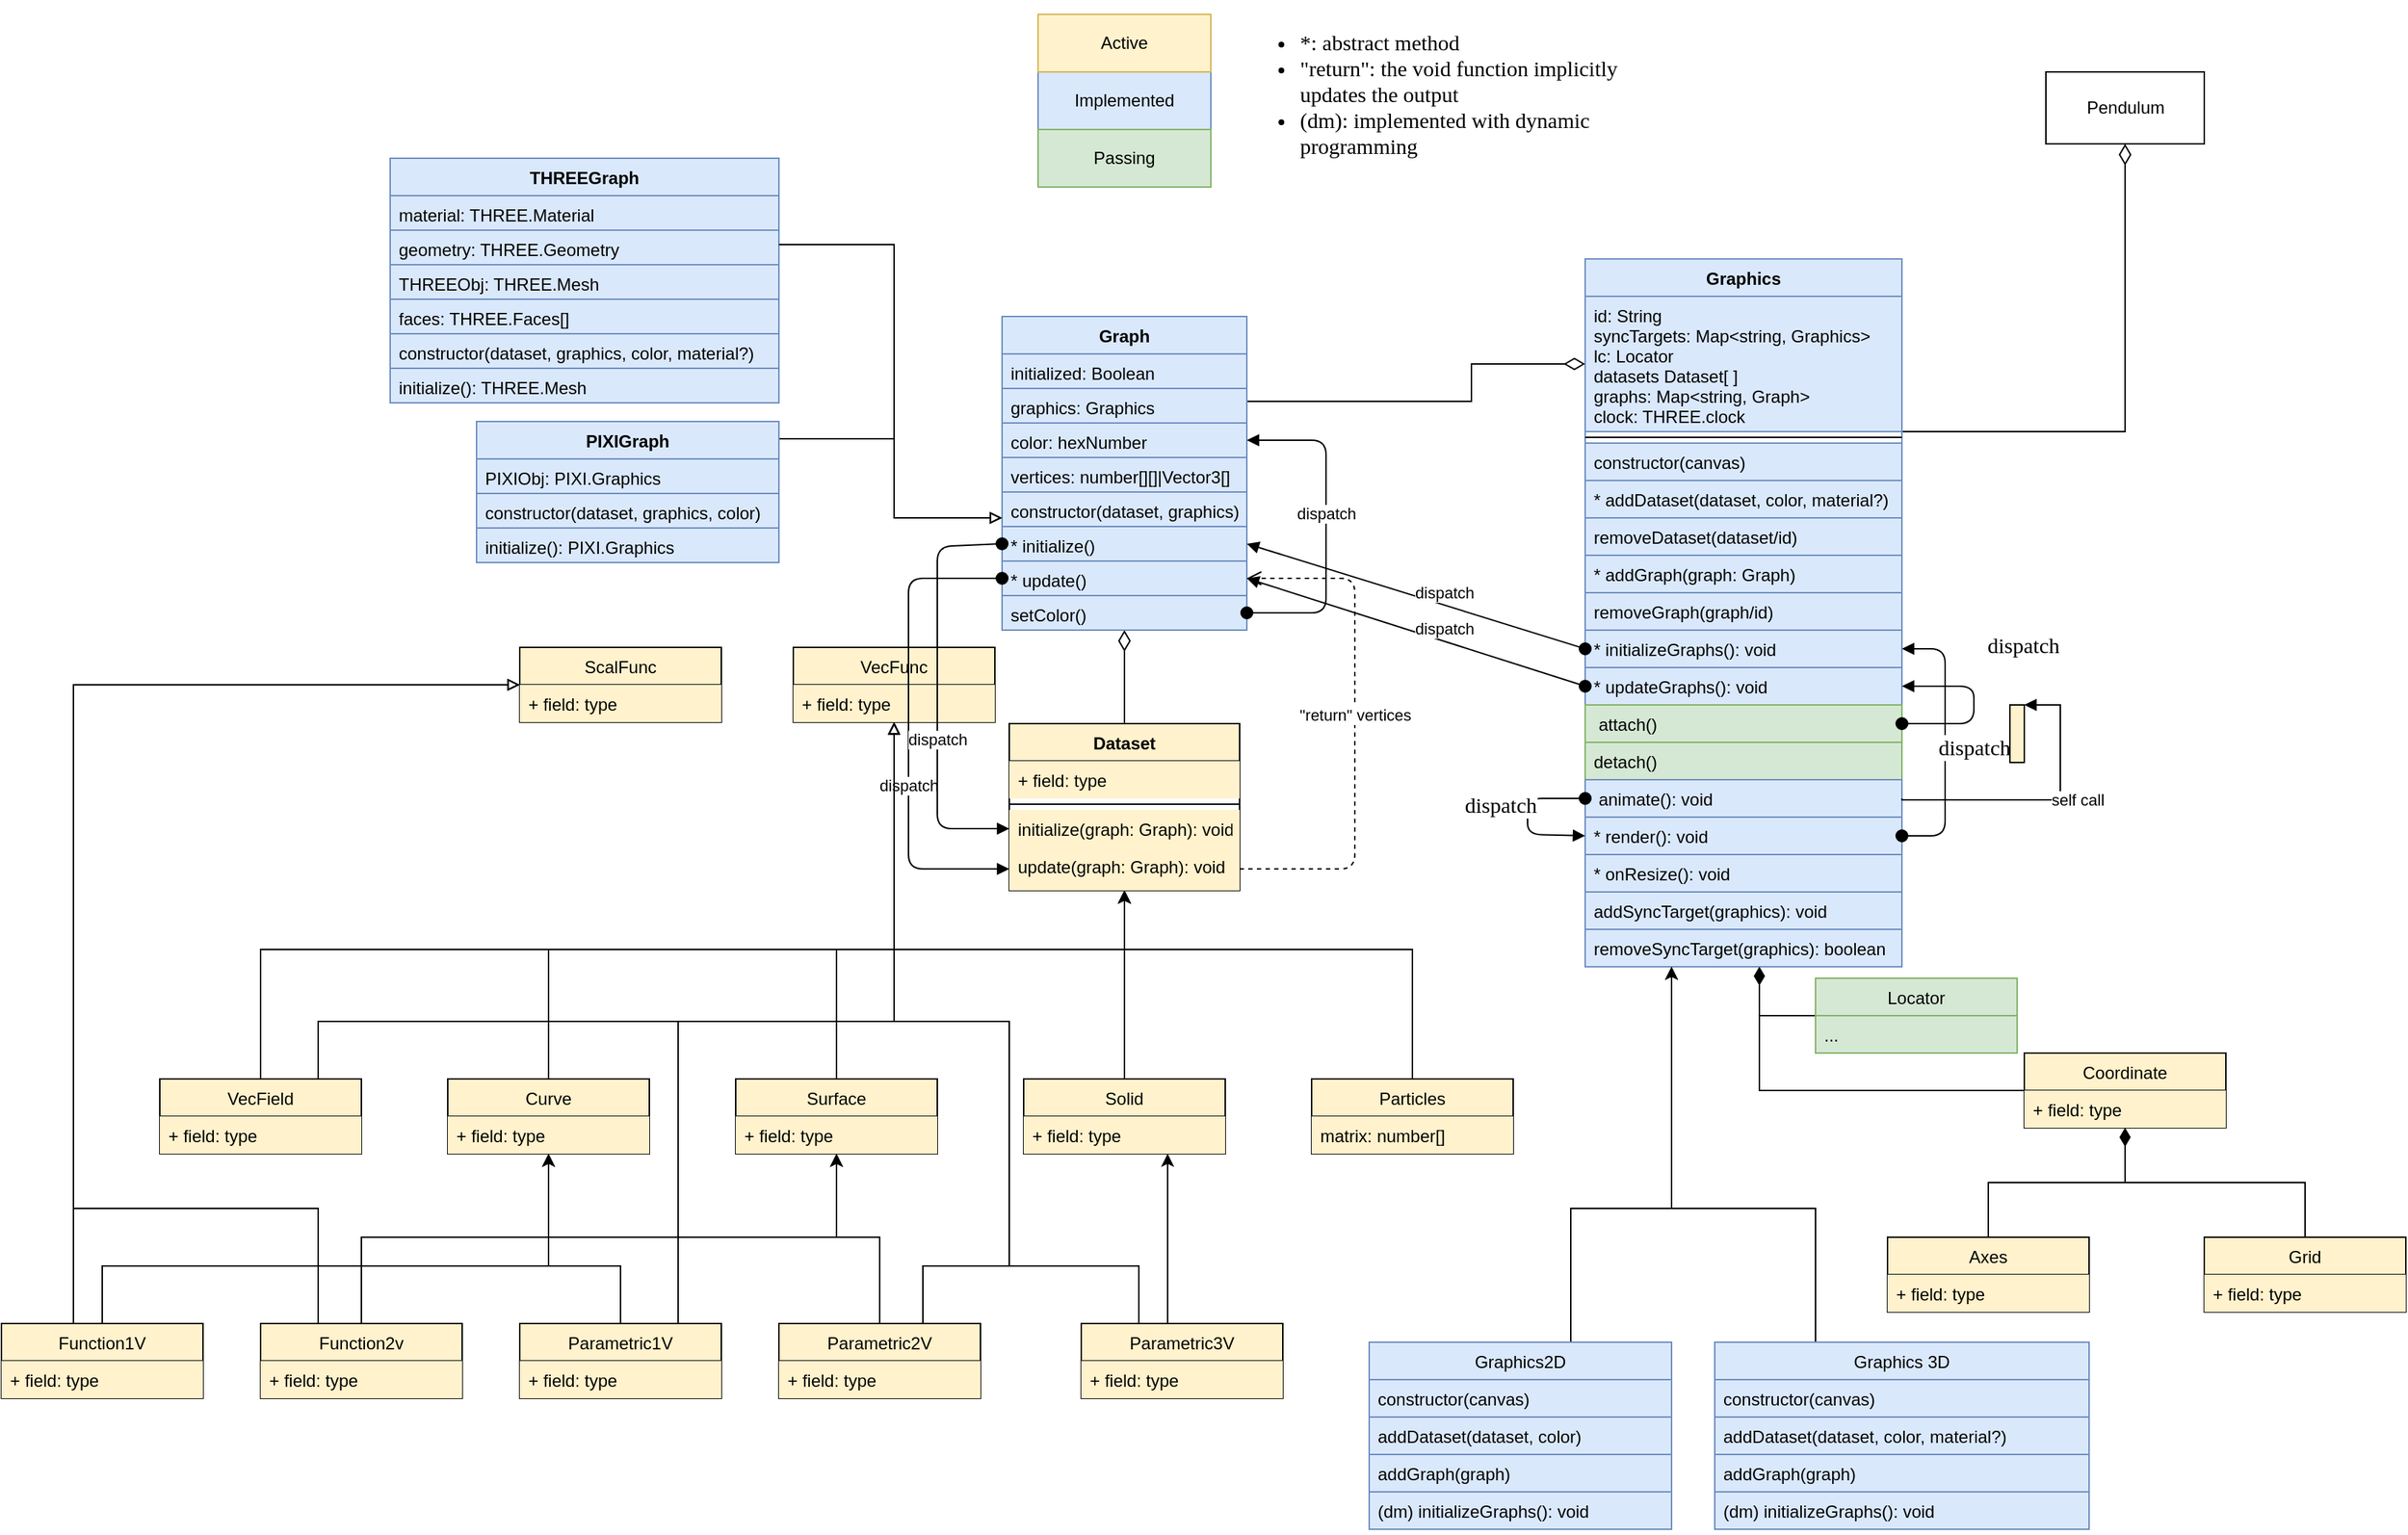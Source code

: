 <mxfile version="12.4.2" type="google" pages="1"><diagram id="RrwzYeMe1COFTJQEjXuE" name="Page-1"><mxGraphModel dx="3624" dy="2248" grid="1" gridSize="10" guides="1" tooltips="1" connect="1" arrows="1" fold="1" page="1" pageScale="1" pageWidth="850" pageHeight="1100" math="0" shadow="0"><root><mxCell id="0"/><mxCell id="1" parent="0"/><mxCell id="zYFf1E5ibosgsjuNsq2V-34" style="edgeStyle=orthogonalEdgeStyle;rounded=0;orthogonalLoop=1;jettySize=auto;html=1;entryX=0.5;entryY=1;entryDx=0;entryDy=0;endArrow=diamondThin;endFill=0;endSize=12;strokeWidth=1;fillColor=#FFF2CC;" parent="1" source="zYFf1E5ibosgsjuNsq2V-29" target="zYFf1E5ibosgsjuNsq2V-33" edge="1"><mxGeometry relative="1" as="geometry"><mxPoint x="-140" y="-270" as="sourcePoint"/><Array as="points"><mxPoint x="85" y="-310"/></Array></mxGeometry></mxCell><mxCell id="Gw4PMmoo5dcSRjO3uhqo-56" style="edgeStyle=orthogonalEdgeStyle;rounded=0;orthogonalLoop=1;jettySize=auto;html=1;startArrow=diamondThin;startFill=1;endArrow=none;endFill=0;startSize=10;entryX=0;entryY=0.5;entryDx=0;entryDy=0;fillColor=#FFF2CC;" parent="1" source="zYFf1E5ibosgsjuNsq2V-29" target="Gw4PMmoo5dcSRjO3uhqo-50" edge="1"><mxGeometry relative="1" as="geometry"><Array as="points"><mxPoint x="-169" y="148"/></Array><mxPoint x="-20" y="140" as="targetPoint"/><mxPoint x="-180" y="20" as="sourcePoint"/></mxGeometry></mxCell><mxCell id="zYFf1E5ibosgsjuNsq2V-29" value="Graphics" style="swimlane;fontStyle=1;align=center;verticalAlign=top;childLayout=stackLayout;horizontal=1;startSize=26;horizontalStack=0;resizeParent=1;resizeParentMax=0;resizeLast=0;collapsible=1;marginBottom=0;strokeColor=#6c8ebf;fillColor=#dae8fc;" parent="1" vertex="1"><mxGeometry x="-290" y="-430" width="220" height="492" as="geometry"><mxRectangle x="-290" y="-430" width="80" height="26" as="alternateBounds"/></mxGeometry></mxCell><mxCell id="zYFf1E5ibosgsjuNsq2V-30" value="id: String&#10;syncTargets: Map&lt;string, Graphics&gt;&#10;lc: Locator&#10;datasets Dataset[ ]&#10;graphs: Map&lt;string, Graph&gt;&#10;clock: THREE.clock" style="text;strokeColor=#6c8ebf;fillColor=#dae8fc;align=left;verticalAlign=top;spacingLeft=4;spacingRight=4;overflow=hidden;rotatable=0;points=[[0,0.5],[1,0.5]];portConstraint=eastwest;" parent="zYFf1E5ibosgsjuNsq2V-29" vertex="1"><mxGeometry y="26" width="220" height="94" as="geometry"/></mxCell><mxCell id="zYFf1E5ibosgsjuNsq2V-31" value="" style="line;strokeWidth=1;fillColor=#FFF2CC;align=left;verticalAlign=middle;spacingTop=-1;spacingLeft=3;spacingRight=3;rotatable=0;labelPosition=right;points=[];portConstraint=eastwest;" parent="zYFf1E5ibosgsjuNsq2V-29" vertex="1"><mxGeometry y="120" width="220" height="8" as="geometry"/></mxCell><mxCell id="0jqGemsOZMXkVPSV9bX9-2" value="constructor(canvas)" style="text;strokeColor=#6c8ebf;fillColor=#dae8fc;align=left;verticalAlign=top;spacingLeft=4;spacingRight=4;overflow=hidden;rotatable=0;points=[[0,0.5],[1,0.5]];portConstraint=eastwest;" parent="zYFf1E5ibosgsjuNsq2V-29" vertex="1"><mxGeometry y="128" width="220" height="26" as="geometry"/></mxCell><mxCell id="wmmX2eVmKYCxSyFcGr4S-5" value="* addDataset(dataset, color, material?)" style="text;strokeColor=#6c8ebf;fillColor=#dae8fc;align=left;verticalAlign=top;spacingLeft=4;spacingRight=4;overflow=hidden;rotatable=0;points=[[0,0.5],[1,0.5]];portConstraint=eastwest;" parent="zYFf1E5ibosgsjuNsq2V-29" vertex="1"><mxGeometry y="154" width="220" height="26" as="geometry"/></mxCell><mxCell id="wmmX2eVmKYCxSyFcGr4S-7" value="removeDataset(dataset/id)" style="text;strokeColor=#6c8ebf;fillColor=#dae8fc;align=left;verticalAlign=top;spacingLeft=4;spacingRight=4;overflow=hidden;rotatable=0;points=[[0,0.5],[1,0.5]];portConstraint=eastwest;" parent="zYFf1E5ibosgsjuNsq2V-29" vertex="1"><mxGeometry y="180" width="220" height="26" as="geometry"/></mxCell><mxCell id="wmmX2eVmKYCxSyFcGr4S-8" value="* addGraph(graph: Graph)" style="text;strokeColor=#6c8ebf;fillColor=#dae8fc;align=left;verticalAlign=top;spacingLeft=4;spacingRight=4;overflow=hidden;rotatable=0;points=[[0,0.5],[1,0.5]];portConstraint=eastwest;" parent="zYFf1E5ibosgsjuNsq2V-29" vertex="1"><mxGeometry y="206" width="220" height="26" as="geometry"/></mxCell><mxCell id="wmmX2eVmKYCxSyFcGr4S-9" value="removeGraph(graph/id)" style="text;strokeColor=#6c8ebf;fillColor=#dae8fc;align=left;verticalAlign=top;spacingLeft=4;spacingRight=4;overflow=hidden;rotatable=0;points=[[0,0.5],[1,0.5]];portConstraint=eastwest;" parent="zYFf1E5ibosgsjuNsq2V-29" vertex="1"><mxGeometry y="232" width="220" height="26" as="geometry"/></mxCell><mxCell id="CUOtdsLqA3BglzOItwTh-1" value="* initializeGraphs(): void" style="text;strokeColor=#6c8ebf;fillColor=#dae8fc;align=left;verticalAlign=top;spacingLeft=4;spacingRight=4;overflow=hidden;rotatable=0;points=[[0,0.5],[1,0.5]];portConstraint=eastwest;" parent="zYFf1E5ibosgsjuNsq2V-29" vertex="1"><mxGeometry y="258" width="220" height="26" as="geometry"/></mxCell><mxCell id="Gw4PMmoo5dcSRjO3uhqo-17" value="* updateGraphs(): void&#10;" style="text;strokeColor=#6c8ebf;fillColor=#dae8fc;align=left;verticalAlign=top;spacingLeft=4;spacingRight=4;overflow=hidden;rotatable=0;points=[[0,0.5],[1,0.5]];portConstraint=eastwest;" parent="zYFf1E5ibosgsjuNsq2V-29" vertex="1"><mxGeometry y="284" width="220" height="26" as="geometry"/></mxCell><mxCell id="Gw4PMmoo5dcSRjO3uhqo-20" value=" attach()" style="text;strokeColor=#82b366;fillColor=#d5e8d4;align=left;verticalAlign=top;spacingLeft=4;spacingRight=4;overflow=hidden;rotatable=0;points=[[0,0.5],[1,0.5]];portConstraint=eastwest;" parent="zYFf1E5ibosgsjuNsq2V-29" vertex="1"><mxGeometry y="310" width="220" height="26" as="geometry"/></mxCell><mxCell id="Gw4PMmoo5dcSRjO3uhqo-21" value="detach()" style="text;strokeColor=#82b366;fillColor=#d5e8d4;align=left;verticalAlign=top;spacingLeft=4;spacingRight=4;overflow=hidden;rotatable=0;points=[[0,0.5],[1,0.5]];portConstraint=eastwest;" parent="zYFf1E5ibosgsjuNsq2V-29" vertex="1"><mxGeometry y="336" width="220" height="26" as="geometry"/></mxCell><mxCell id="Gw4PMmoo5dcSRjO3uhqo-18" value=" animate(): void" style="text;strokeColor=#6c8ebf;fillColor=#dae8fc;align=left;verticalAlign=top;spacingLeft=4;spacingRight=4;overflow=hidden;rotatable=0;points=[[0,0.5],[1,0.5]];portConstraint=eastwest;" parent="zYFf1E5ibosgsjuNsq2V-29" vertex="1"><mxGeometry y="362" width="220" height="26" as="geometry"/></mxCell><mxCell id="zYFf1E5ibosgsjuNsq2V-32" value="* render(): void" style="text;strokeColor=#6c8ebf;fillColor=#dae8fc;align=left;verticalAlign=top;spacingLeft=4;spacingRight=4;overflow=hidden;rotatable=0;points=[[0,0.5],[1,0.5]];portConstraint=eastwest;" parent="zYFf1E5ibosgsjuNsq2V-29" vertex="1"><mxGeometry y="388" width="220" height="26" as="geometry"/></mxCell><mxCell id="IXPrRJ87qQVHheyUt4Jg-58" value="dispatch" style="html=1;verticalAlign=bottom;startArrow=oval;startFill=1;endArrow=block;startSize=8;fontFamily=Verdana;fontSize=15;exitX=1;exitY=0.5;exitDx=0;exitDy=0;entryX=1;entryY=0.5;entryDx=0;entryDy=0;fillColor=#FFF2CC;" parent="zYFf1E5ibosgsjuNsq2V-29" source="Gw4PMmoo5dcSRjO3uhqo-20" target="Gw4PMmoo5dcSRjO3uhqo-17" edge="1"><mxGeometry x="0.302" y="-43" width="60" relative="1" as="geometry"><mxPoint x="200" y="186" as="sourcePoint"/><mxPoint x="220" y="166" as="targetPoint"/><Array as="points"><mxPoint x="270" y="323"/><mxPoint x="270" y="297"/></Array><mxPoint x="40" y="26" as="offset"/></mxGeometry></mxCell><mxCell id="IXPrRJ87qQVHheyUt4Jg-67" value="dispatch" style="html=1;verticalAlign=bottom;startArrow=oval;startFill=1;endArrow=block;startSize=8;fontFamily=Verdana;fontSize=15;entryX=0;entryY=0.5;entryDx=0;entryDy=0;exitX=0;exitY=0.5;exitDx=0;exitDy=0;fillColor=#FFF2CC;" parent="zYFf1E5ibosgsjuNsq2V-29" source="Gw4PMmoo5dcSRjO3uhqo-18" target="zYFf1E5ibosgsjuNsq2V-32" edge="1"><mxGeometry x="0.245" y="22" width="60" relative="1" as="geometry"><mxPoint x="160" y="111" as="sourcePoint"/><mxPoint x="290" y="136" as="targetPoint"/><Array as="points"><mxPoint x="-40" y="375"/><mxPoint x="-40" y="400"/></Array><mxPoint x="-20" y="13" as="offset"/></mxGeometry></mxCell><mxCell id="IXPrRJ87qQVHheyUt4Jg-68" value="dispatch" style="html=1;verticalAlign=bottom;startArrow=oval;startFill=1;endArrow=block;startSize=8;fontFamily=Verdana;fontSize=15;exitX=1;exitY=0.5;exitDx=0;exitDy=0;fillColor=#FFF2CC;entryX=1;entryY=0.5;entryDx=0;entryDy=0;" parent="zYFf1E5ibosgsjuNsq2V-29" source="zYFf1E5ibosgsjuNsq2V-32" target="CUOtdsLqA3BglzOItwTh-1" edge="1"><mxGeometry x="-0.153" y="-20" width="60" relative="1" as="geometry"><mxPoint x="170" y="225" as="sourcePoint"/><mxPoint x="220" y="280" as="targetPoint"/><Array as="points"><mxPoint x="250" y="401"/><mxPoint x="250" y="271"/></Array><mxPoint as="offset"/></mxGeometry></mxCell><mxCell id="BqWrgK3YLwnzr6ogxld1-20" value="* onResize(): void" style="text;strokeColor=#6c8ebf;fillColor=#dae8fc;align=left;verticalAlign=top;spacingLeft=4;spacingRight=4;overflow=hidden;rotatable=0;points=[[0,0.5],[1,0.5]];portConstraint=eastwest;" parent="zYFf1E5ibosgsjuNsq2V-29" vertex="1"><mxGeometry y="414" width="220" height="26" as="geometry"/></mxCell><mxCell id="BqWrgK3YLwnzr6ogxld1-17" value="addSyncTarget(graphics): void" style="text;strokeColor=#6c8ebf;fillColor=#dae8fc;align=left;verticalAlign=top;spacingLeft=4;spacingRight=4;overflow=hidden;rotatable=0;points=[[0,0.5],[1,0.5]];portConstraint=eastwest;" parent="zYFf1E5ibosgsjuNsq2V-29" vertex="1"><mxGeometry y="440" width="220" height="26" as="geometry"/></mxCell><mxCell id="BqWrgK3YLwnzr6ogxld1-18" value="removeSyncTarget(graphics): boolean" style="text;strokeColor=#6c8ebf;fillColor=#dae8fc;align=left;verticalAlign=top;spacingLeft=4;spacingRight=4;overflow=hidden;rotatable=0;points=[[0,0.5],[1,0.5]];portConstraint=eastwest;" parent="zYFf1E5ibosgsjuNsq2V-29" vertex="1"><mxGeometry y="466" width="220" height="26" as="geometry"/></mxCell><mxCell id="zYFf1E5ibosgsjuNsq2V-33" value="Pendulum" style="html=1;strokeColor=#000000;" parent="1" vertex="1"><mxGeometry x="30" y="-560" width="110" height="50" as="geometry"/></mxCell><mxCell id="zYFf1E5ibosgsjuNsq2V-70" value="" style="edgeStyle=orthogonalEdgeStyle;rounded=0;orthogonalLoop=1;jettySize=auto;html=1;endArrow=diamondThin;endFill=0;endSize=12;strokeWidth=1;fillColor=#FFF2CC;" parent="1" source="zYFf1E5ibosgsjuNsq2V-60" target="zYFf1E5ibosgsjuNsq2V-66" edge="1"><mxGeometry relative="1" as="geometry"/></mxCell><mxCell id="zYFf1E5ibosgsjuNsq2V-60" value="Dataset" style="swimlane;fontStyle=1;align=center;verticalAlign=top;childLayout=stackLayout;horizontal=1;startSize=26;horizontalStack=0;resizeParent=1;resizeParentMax=0;resizeLast=0;collapsible=1;marginBottom=0;strokeColor=#000000;fillColor=#FFF2CC;" parent="1" vertex="1"><mxGeometry x="-690" y="-107" width="160" height="116" as="geometry"/></mxCell><mxCell id="zYFf1E5ibosgsjuNsq2V-61" value="+ field: type" style="text;strokeColor=none;fillColor=#FFF2CC;align=left;verticalAlign=top;spacingLeft=4;spacingRight=4;overflow=hidden;rotatable=0;points=[[0,0.5],[1,0.5]];portConstraint=eastwest;" parent="zYFf1E5ibosgsjuNsq2V-60" vertex="1"><mxGeometry y="26" width="160" height="26" as="geometry"/></mxCell><mxCell id="zYFf1E5ibosgsjuNsq2V-62" value="" style="line;strokeWidth=1;fillColor=#FFF2CC;align=left;verticalAlign=middle;spacingTop=-1;spacingLeft=3;spacingRight=3;rotatable=0;labelPosition=right;points=[];portConstraint=eastwest;" parent="zYFf1E5ibosgsjuNsq2V-60" vertex="1"><mxGeometry y="52" width="160" height="8" as="geometry"/></mxCell><mxCell id="CUOtdsLqA3BglzOItwTh-4" value="initialize(graph: Graph): void" style="text;strokeColor=none;fillColor=#FFF2CC;align=left;verticalAlign=top;spacingLeft=4;spacingRight=4;overflow=hidden;rotatable=0;points=[[0,0.5],[1,0.5]];portConstraint=eastwest;" parent="zYFf1E5ibosgsjuNsq2V-60" vertex="1"><mxGeometry y="60" width="160" height="26" as="geometry"/></mxCell><mxCell id="Gw4PMmoo5dcSRjO3uhqo-34" value="update(graph: Graph): void" style="text;strokeColor=none;fillColor=#FFF2CC;align=left;verticalAlign=top;spacingLeft=4;spacingRight=4;overflow=hidden;rotatable=0;points=[[0,0.5],[1,0.5]];portConstraint=eastwest;" parent="zYFf1E5ibosgsjuNsq2V-60" vertex="1"><mxGeometry y="86" width="160" height="30" as="geometry"/></mxCell><mxCell id="Teqol_UdbmfTemHbZVsW-6" style="edgeStyle=orthogonalEdgeStyle;rounded=0;orthogonalLoop=1;jettySize=auto;html=1;exitX=0.5;exitY=0;exitDx=0;exitDy=0;fillColor=#FFF2CC;" parent="1" source="Teqol_UdbmfTemHbZVsW-8" target="zYFf1E5ibosgsjuNsq2V-60" edge="1"><mxGeometry relative="1" as="geometry"><mxPoint x="-755" y="50" as="sourcePoint"/><Array as="points"><mxPoint x="-1010" y="50"/><mxPoint x="-610" y="50"/></Array></mxGeometry></mxCell><mxCell id="zYFf1E5ibosgsjuNsq2V-71" style="edgeStyle=orthogonalEdgeStyle;rounded=0;orthogonalLoop=1;jettySize=auto;html=1;entryX=0;entryY=0.5;entryDx=0;entryDy=0;endArrow=diamondThin;endFill=0;endSize=12;strokeWidth=1;fillColor=#FFF2CC;" parent="1" source="zYFf1E5ibosgsjuNsq2V-66" target="zYFf1E5ibosgsjuNsq2V-30" edge="1"><mxGeometry relative="1" as="geometry"><Array as="points"><mxPoint x="-369" y="-331"/><mxPoint x="-369" y="-357"/></Array></mxGeometry></mxCell><mxCell id="zYFf1E5ibosgsjuNsq2V-66" value="Graph" style="swimlane;fontStyle=1;align=center;verticalAlign=top;childLayout=stackLayout;horizontal=1;startSize=26;horizontalStack=0;resizeParent=1;resizeParentMax=0;resizeLast=0;collapsible=1;marginBottom=0;strokeColor=#6c8ebf;fillColor=#dae8fc;" parent="1" vertex="1"><mxGeometry x="-695" y="-390" width="170" height="218" as="geometry"/></mxCell><mxCell id="IXPrRJ87qQVHheyUt4Jg-69" value="initialized: Boolean" style="text;strokeColor=#6c8ebf;fillColor=#dae8fc;align=left;verticalAlign=top;spacingLeft=4;spacingRight=4;overflow=hidden;rotatable=0;points=[[0,0.5],[1,0.5]];portConstraint=eastwest;" parent="zYFf1E5ibosgsjuNsq2V-66" vertex="1"><mxGeometry y="26" width="170" height="24" as="geometry"/></mxCell><mxCell id="IXPrRJ87qQVHheyUt4Jg-10" value="graphics: Graphics" style="text;strokeColor=#6c8ebf;fillColor=#dae8fc;align=left;verticalAlign=top;spacingLeft=4;spacingRight=4;overflow=hidden;rotatable=0;points=[[0,0.5],[1,0.5]];portConstraint=eastwest;" parent="zYFf1E5ibosgsjuNsq2V-66" vertex="1"><mxGeometry y="50" width="170" height="24" as="geometry"/></mxCell><mxCell id="IXPrRJ87qQVHheyUt4Jg-47" value="color: hexNumber" style="text;strokeColor=#6c8ebf;fillColor=#dae8fc;align=left;verticalAlign=top;spacingLeft=4;spacingRight=4;overflow=hidden;rotatable=0;points=[[0,0.5],[1,0.5]];portConstraint=eastwest;" parent="zYFf1E5ibosgsjuNsq2V-66" vertex="1"><mxGeometry y="74" width="170" height="24" as="geometry"/></mxCell><mxCell id="IXPrRJ87qQVHheyUt4Jg-17" value="vertices: number[][]|Vector3[]" style="text;strokeColor=#6c8ebf;fillColor=#dae8fc;align=left;verticalAlign=top;spacingLeft=4;spacingRight=4;overflow=hidden;rotatable=0;points=[[0,0.5],[1,0.5]];portConstraint=eastwest;" parent="zYFf1E5ibosgsjuNsq2V-66" vertex="1"><mxGeometry y="98" width="170" height="24" as="geometry"/></mxCell><mxCell id="IXPrRJ87qQVHheyUt4Jg-9" value="constructor(dataset, graphics)" style="text;strokeColor=#6c8ebf;fillColor=#dae8fc;align=left;verticalAlign=top;spacingLeft=4;spacingRight=4;overflow=hidden;rotatable=0;points=[[0,0.5],[1,0.5]];portConstraint=eastwest;" parent="zYFf1E5ibosgsjuNsq2V-66" vertex="1"><mxGeometry y="122" width="170" height="24" as="geometry"/></mxCell><mxCell id="CUOtdsLqA3BglzOItwTh-3" value="* initialize()" style="text;strokeColor=#6c8ebf;fillColor=#dae8fc;align=left;verticalAlign=top;spacingLeft=4;spacingRight=4;overflow=hidden;rotatable=0;points=[[0,0.5],[1,0.5]];portConstraint=eastwest;" parent="zYFf1E5ibosgsjuNsq2V-66" vertex="1"><mxGeometry y="146" width="170" height="24" as="geometry"/></mxCell><mxCell id="IXPrRJ87qQVHheyUt4Jg-5" value="* update()" style="text;strokeColor=#6c8ebf;fillColor=#dae8fc;align=left;verticalAlign=top;spacingLeft=4;spacingRight=4;overflow=hidden;rotatable=0;points=[[0,0.5],[1,0.5]];portConstraint=eastwest;" parent="zYFf1E5ibosgsjuNsq2V-66" vertex="1"><mxGeometry y="170" width="170" height="24" as="geometry"/></mxCell><mxCell id="IXPrRJ87qQVHheyUt4Jg-46" value="setColor()" style="text;strokeColor=#6c8ebf;fillColor=#dae8fc;align=left;verticalAlign=top;spacingLeft=4;spacingRight=4;overflow=hidden;rotatable=0;points=[[0,0.5],[1,0.5]];portConstraint=eastwest;" parent="zYFf1E5ibosgsjuNsq2V-66" vertex="1"><mxGeometry y="194" width="170" height="24" as="geometry"/></mxCell><mxCell id="IXPrRJ87qQVHheyUt4Jg-49" value="dispatch" style="html=1;verticalAlign=bottom;startArrow=oval;startFill=1;endArrow=block;startSize=8;exitX=1;exitY=0.5;exitDx=0;exitDy=0;entryX=1;entryY=0.5;entryDx=0;entryDy=0;fillColor=#FFF2CC;" parent="zYFf1E5ibosgsjuNsq2V-66" source="IXPrRJ87qQVHheyUt4Jg-46" target="IXPrRJ87qQVHheyUt4Jg-47" edge="1"><mxGeometry width="60" relative="1" as="geometry"><mxPoint x="155" y="210" as="sourcePoint"/><mxPoint x="195" y="62" as="targetPoint"/><Array as="points"><mxPoint x="225" y="206"/><mxPoint x="225" y="86"/></Array></mxGeometry></mxCell><mxCell id="Teqol_UdbmfTemHbZVsW-8" value="Curve" style="swimlane;fontStyle=0;childLayout=stackLayout;horizontal=1;startSize=26;fillColor=#FFF2CC;horizontalStack=0;resizeParent=1;resizeParentMax=0;resizeLast=0;collapsible=1;marginBottom=0;" parent="1" vertex="1"><mxGeometry x="-1080" y="140" width="140" height="52" as="geometry"/></mxCell><mxCell id="Teqol_UdbmfTemHbZVsW-9" value="+ field: type" style="text;strokeColor=none;fillColor=#FFF2CC;align=left;verticalAlign=top;spacingLeft=4;spacingRight=4;overflow=hidden;rotatable=0;points=[[0,0.5],[1,0.5]];portConstraint=eastwest;rounded=0;shadow=0;glass=0;" parent="Teqol_UdbmfTemHbZVsW-8" vertex="1"><mxGeometry y="26" width="140" height="26" as="geometry"/></mxCell><mxCell id="Teqol_UdbmfTemHbZVsW-29" style="edgeStyle=orthogonalEdgeStyle;rounded=0;orthogonalLoop=1;jettySize=auto;html=1;fillColor=#FFF2CC;" parent="1" source="Teqol_UdbmfTemHbZVsW-19" target="zYFf1E5ibosgsjuNsq2V-60" edge="1"><mxGeometry relative="1" as="geometry"/></mxCell><mxCell id="Teqol_UdbmfTemHbZVsW-19" value="Solid" style="swimlane;fontStyle=0;childLayout=stackLayout;horizontal=1;startSize=26;fillColor=#FFF2CC;horizontalStack=0;resizeParent=1;resizeParentMax=0;resizeLast=0;collapsible=1;marginBottom=0;" parent="1" vertex="1"><mxGeometry x="-680" y="140" width="140" height="52" as="geometry"/></mxCell><mxCell id="Teqol_UdbmfTemHbZVsW-20" value="+ field: type" style="text;strokeColor=none;fillColor=#FFF2CC;align=left;verticalAlign=top;spacingLeft=4;spacingRight=4;overflow=hidden;rotatable=0;points=[[0,0.5],[1,0.5]];portConstraint=eastwest;rounded=0;shadow=0;glass=0;" parent="Teqol_UdbmfTemHbZVsW-19" vertex="1"><mxGeometry y="26" width="140" height="26" as="geometry"/></mxCell><mxCell id="Teqol_UdbmfTemHbZVsW-28" style="edgeStyle=orthogonalEdgeStyle;rounded=0;orthogonalLoop=1;jettySize=auto;html=1;fillColor=#FFF2CC;" parent="1" source="Teqol_UdbmfTemHbZVsW-22" target="zYFf1E5ibosgsjuNsq2V-60" edge="1"><mxGeometry relative="1" as="geometry"><mxPoint x="-580" y="60" as="targetPoint"/><Array as="points"><mxPoint x="-810" y="50"/><mxPoint x="-610" y="50"/></Array></mxGeometry></mxCell><mxCell id="Teqol_UdbmfTemHbZVsW-22" value="Surface" style="swimlane;fontStyle=0;childLayout=stackLayout;horizontal=1;startSize=26;fillColor=#FFF2CC;horizontalStack=0;resizeParent=1;resizeParentMax=0;resizeLast=0;collapsible=1;marginBottom=0;" parent="1" vertex="1"><mxGeometry x="-880" y="140" width="140" height="52" as="geometry"/></mxCell><mxCell id="Teqol_UdbmfTemHbZVsW-23" value="+ field: type" style="text;strokeColor=none;fillColor=#FFF2CC;align=left;verticalAlign=top;spacingLeft=4;spacingRight=4;overflow=hidden;rotatable=0;points=[[0,0.5],[1,0.5]];portConstraint=eastwest;rounded=0;shadow=0;glass=0;" parent="Teqol_UdbmfTemHbZVsW-22" vertex="1"><mxGeometry y="26" width="140" height="26" as="geometry"/></mxCell><mxCell id="Teqol_UdbmfTemHbZVsW-30" style="edgeStyle=orthogonalEdgeStyle;rounded=0;orthogonalLoop=1;jettySize=auto;html=1;fillColor=#FFF2CC;" parent="1" source="Teqol_UdbmfTemHbZVsW-26" target="zYFf1E5ibosgsjuNsq2V-60" edge="1"><mxGeometry relative="1" as="geometry"><Array as="points"><mxPoint x="-410" y="50"/><mxPoint x="-610" y="50"/></Array></mxGeometry></mxCell><mxCell id="Teqol_UdbmfTemHbZVsW-26" value="Particles" style="swimlane;fontStyle=0;childLayout=stackLayout;horizontal=1;startSize=26;fillColor=#FFF2CC;horizontalStack=0;resizeParent=1;resizeParentMax=0;resizeLast=0;collapsible=1;marginBottom=0;" parent="1" vertex="1"><mxGeometry x="-480" y="140" width="140" height="52" as="geometry"/></mxCell><mxCell id="Teqol_UdbmfTemHbZVsW-27" value="matrix: number[]" style="text;strokeColor=none;fillColor=#FFF2CC;align=left;verticalAlign=top;spacingLeft=4;spacingRight=4;overflow=hidden;rotatable=0;points=[[0,0.5],[1,0.5]];portConstraint=eastwest;rounded=0;shadow=0;glass=0;" parent="Teqol_UdbmfTemHbZVsW-26" vertex="1"><mxGeometry y="26" width="140" height="26" as="geometry"/></mxCell><mxCell id="Teqol_UdbmfTemHbZVsW-41" value="VecFunc" style="swimlane;fontStyle=0;childLayout=stackLayout;horizontal=1;startSize=26;fillColor=#FFF2CC;horizontalStack=0;resizeParent=1;resizeParentMax=0;resizeLast=0;collapsible=1;marginBottom=0;rounded=0;shadow=0;glass=0;" parent="1" vertex="1"><mxGeometry x="-840" y="-160" width="140" height="52" as="geometry"/></mxCell><mxCell id="Teqol_UdbmfTemHbZVsW-42" value="+ field: type" style="text;strokeColor=none;fillColor=#FFF2CC;align=left;verticalAlign=top;spacingLeft=4;spacingRight=4;overflow=hidden;rotatable=0;points=[[0,0.5],[1,0.5]];portConstraint=eastwest;" parent="Teqol_UdbmfTemHbZVsW-41" vertex="1"><mxGeometry y="26" width="140" height="26" as="geometry"/></mxCell><mxCell id="Teqol_UdbmfTemHbZVsW-45" value="ScalFunc" style="swimlane;fontStyle=0;childLayout=stackLayout;horizontal=1;startSize=26;fillColor=#FFF2CC;horizontalStack=0;resizeParent=1;resizeParentMax=0;resizeLast=0;collapsible=1;marginBottom=0;rounded=0;shadow=0;glass=0;" parent="1" vertex="1"><mxGeometry x="-1030" y="-160" width="140" height="52" as="geometry"/></mxCell><mxCell id="Teqol_UdbmfTemHbZVsW-46" value="+ field: type" style="text;strokeColor=none;fillColor=#FFF2CC;align=left;verticalAlign=top;spacingLeft=4;spacingRight=4;overflow=hidden;rotatable=0;points=[[0,0.5],[1,0.5]];portConstraint=eastwest;" parent="Teqol_UdbmfTemHbZVsW-45" vertex="1"><mxGeometry y="26" width="140" height="26" as="geometry"/></mxCell><mxCell id="Teqol_UdbmfTemHbZVsW-75" style="edgeStyle=orthogonalEdgeStyle;rounded=0;orthogonalLoop=1;jettySize=auto;html=1;fillColor=#FFF2CC;" parent="1" source="Teqol_UdbmfTemHbZVsW-47" target="Teqol_UdbmfTemHbZVsW-8" edge="1"><mxGeometry relative="1" as="geometry"><Array as="points"><mxPoint x="-1320" y="270"/><mxPoint x="-1010" y="270"/></Array></mxGeometry></mxCell><mxCell id="Gw4PMmoo5dcSRjO3uhqo-3" style="edgeStyle=orthogonalEdgeStyle;rounded=0;orthogonalLoop=1;jettySize=auto;html=1;endArrow=block;endFill=0;fillColor=#FFF2CC;" parent="1" source="Teqol_UdbmfTemHbZVsW-47" target="Teqol_UdbmfTemHbZVsW-45" edge="1"><mxGeometry relative="1" as="geometry"><Array as="points"><mxPoint x="-1340" y="-134"/></Array></mxGeometry></mxCell><mxCell id="Teqol_UdbmfTemHbZVsW-47" value="Function1V" style="swimlane;fontStyle=0;childLayout=stackLayout;horizontal=1;startSize=26;fillColor=#FFF2CC;horizontalStack=0;resizeParent=1;resizeParentMax=0;resizeLast=0;collapsible=1;marginBottom=0;rounded=0;shadow=0;glass=0;" parent="1" vertex="1"><mxGeometry x="-1390" y="310" width="140" height="52" as="geometry"/></mxCell><mxCell id="Teqol_UdbmfTemHbZVsW-48" value="+ field: type" style="text;strokeColor=none;fillColor=#FFF2CC;align=left;verticalAlign=top;spacingLeft=4;spacingRight=4;overflow=hidden;rotatable=0;points=[[0,0.5],[1,0.5]];portConstraint=eastwest;" parent="Teqol_UdbmfTemHbZVsW-47" vertex="1"><mxGeometry y="26" width="140" height="26" as="geometry"/></mxCell><mxCell id="Teqol_UdbmfTemHbZVsW-73" style="edgeStyle=orthogonalEdgeStyle;rounded=0;orthogonalLoop=1;jettySize=auto;html=1;fillColor=#FFF2CC;" parent="1" source="Teqol_UdbmfTemHbZVsW-52" target="Teqol_UdbmfTemHbZVsW-22" edge="1"><mxGeometry relative="1" as="geometry"><Array as="points"><mxPoint x="-1140" y="250"/><mxPoint x="-810" y="250"/></Array></mxGeometry></mxCell><mxCell id="Gw4PMmoo5dcSRjO3uhqo-2" style="edgeStyle=orthogonalEdgeStyle;rounded=0;orthogonalLoop=1;jettySize=auto;html=1;endArrow=block;endFill=0;fillColor=#FFF2CC;" parent="1" source="Teqol_UdbmfTemHbZVsW-52" target="Teqol_UdbmfTemHbZVsW-45" edge="1"><mxGeometry relative="1" as="geometry"><Array as="points"><mxPoint x="-1170" y="230"/><mxPoint x="-1340" y="230"/><mxPoint x="-1340" y="-134"/></Array></mxGeometry></mxCell><mxCell id="Teqol_UdbmfTemHbZVsW-52" value="Function2v" style="swimlane;fontStyle=0;childLayout=stackLayout;horizontal=1;startSize=26;fillColor=#FFF2CC;horizontalStack=0;resizeParent=1;resizeParentMax=0;resizeLast=0;collapsible=1;marginBottom=0;rounded=0;shadow=0;glass=0;" parent="1" vertex="1"><mxGeometry x="-1210" y="310" width="140" height="52" as="geometry"/></mxCell><mxCell id="Teqol_UdbmfTemHbZVsW-53" value="+ field: type" style="text;strokeColor=none;fillColor=#FFF2CC;align=left;verticalAlign=top;spacingLeft=4;spacingRight=4;overflow=hidden;rotatable=0;points=[[0,0.5],[1,0.5]];portConstraint=eastwest;" parent="Teqol_UdbmfTemHbZVsW-52" vertex="1"><mxGeometry y="26" width="140" height="26" as="geometry"/></mxCell><mxCell id="Teqol_UdbmfTemHbZVsW-74" style="edgeStyle=orthogonalEdgeStyle;rounded=0;orthogonalLoop=1;jettySize=auto;html=1;fillColor=#FFF2CC;" parent="1" source="Teqol_UdbmfTemHbZVsW-57" target="Teqol_UdbmfTemHbZVsW-8" edge="1"><mxGeometry relative="1" as="geometry"><Array as="points"><mxPoint x="-960" y="270"/><mxPoint x="-1010" y="270"/></Array></mxGeometry></mxCell><mxCell id="Gw4PMmoo5dcSRjO3uhqo-1" style="edgeStyle=orthogonalEdgeStyle;rounded=0;orthogonalLoop=1;jettySize=auto;html=1;endArrow=block;endFill=0;fillColor=#FFF2CC;" parent="1" source="Teqol_UdbmfTemHbZVsW-57" target="Teqol_UdbmfTemHbZVsW-41" edge="1"><mxGeometry relative="1" as="geometry"><Array as="points"><mxPoint x="-920" y="100"/><mxPoint x="-770" y="100"/></Array></mxGeometry></mxCell><mxCell id="Teqol_UdbmfTemHbZVsW-57" value="Parametric1V" style="swimlane;fontStyle=0;childLayout=stackLayout;horizontal=1;startSize=26;fillColor=#FFF2CC;horizontalStack=0;resizeParent=1;resizeParentMax=0;resizeLast=0;collapsible=1;marginBottom=0;rounded=0;shadow=0;glass=0;" parent="1" vertex="1"><mxGeometry x="-1030" y="310" width="140" height="52" as="geometry"/></mxCell><mxCell id="Teqol_UdbmfTemHbZVsW-58" value="+ field: type" style="text;strokeColor=none;fillColor=#FFF2CC;align=left;verticalAlign=top;spacingLeft=4;spacingRight=4;overflow=hidden;rotatable=0;points=[[0,0.5],[1,0.5]];portConstraint=eastwest;" parent="Teqol_UdbmfTemHbZVsW-57" vertex="1"><mxGeometry y="26" width="140" height="26" as="geometry"/></mxCell><mxCell id="Teqol_UdbmfTemHbZVsW-70" style="edgeStyle=orthogonalEdgeStyle;rounded=0;orthogonalLoop=1;jettySize=auto;html=1;fillColor=#FFF2CC;" parent="1" source="Teqol_UdbmfTemHbZVsW-59" target="Teqol_UdbmfTemHbZVsW-22" edge="1"><mxGeometry relative="1" as="geometry"><Array as="points"><mxPoint x="-780" y="250"/><mxPoint x="-810" y="250"/></Array></mxGeometry></mxCell><mxCell id="Teqol_UdbmfTemHbZVsW-76" style="edgeStyle=orthogonalEdgeStyle;rounded=0;orthogonalLoop=1;jettySize=auto;html=1;endArrow=block;endFill=0;fillColor=#FFF2CC;" parent="1" source="Teqol_UdbmfTemHbZVsW-59" target="Teqol_UdbmfTemHbZVsW-41" edge="1"><mxGeometry relative="1" as="geometry"><Array as="points"><mxPoint x="-750" y="270"/><mxPoint x="-690" y="270"/><mxPoint x="-690" y="100"/><mxPoint x="-770" y="100"/></Array></mxGeometry></mxCell><mxCell id="Teqol_UdbmfTemHbZVsW-59" value="Parametric2V" style="swimlane;fontStyle=0;childLayout=stackLayout;horizontal=1;startSize=26;fillColor=#FFF2CC;horizontalStack=0;resizeParent=1;resizeParentMax=0;resizeLast=0;collapsible=1;marginBottom=0;rounded=0;shadow=0;glass=0;" parent="1" vertex="1"><mxGeometry x="-850" y="310" width="140" height="52" as="geometry"/></mxCell><mxCell id="Teqol_UdbmfTemHbZVsW-60" value="+ field: type" style="text;strokeColor=none;fillColor=#FFF2CC;align=left;verticalAlign=top;spacingLeft=4;spacingRight=4;overflow=hidden;rotatable=0;points=[[0,0.5],[1,0.5]];portConstraint=eastwest;" parent="Teqol_UdbmfTemHbZVsW-59" vertex="1"><mxGeometry y="26" width="140" height="26" as="geometry"/></mxCell><mxCell id="Teqol_UdbmfTemHbZVsW-69" style="edgeStyle=orthogonalEdgeStyle;rounded=0;orthogonalLoop=1;jettySize=auto;html=1;fillColor=#FFF2CC;" parent="1" source="Teqol_UdbmfTemHbZVsW-62" target="Teqol_UdbmfTemHbZVsW-19" edge="1"><mxGeometry relative="1" as="geometry"><Array as="points"><mxPoint x="-580" y="230"/><mxPoint x="-580" y="230"/></Array></mxGeometry></mxCell><mxCell id="Teqol_UdbmfTemHbZVsW-77" style="edgeStyle=orthogonalEdgeStyle;rounded=0;orthogonalLoop=1;jettySize=auto;html=1;endArrow=block;endFill=0;fillColor=#FFF2CC;" parent="1" source="Teqol_UdbmfTemHbZVsW-62" target="Teqol_UdbmfTemHbZVsW-41" edge="1"><mxGeometry relative="1" as="geometry"><Array as="points"><mxPoint x="-600" y="270"/><mxPoint x="-690" y="270"/><mxPoint x="-690" y="100"/><mxPoint x="-770" y="100"/></Array></mxGeometry></mxCell><mxCell id="Teqol_UdbmfTemHbZVsW-62" value="Parametric3V" style="swimlane;fontStyle=0;childLayout=stackLayout;horizontal=1;startSize=26;fillColor=#FFF2CC;horizontalStack=0;resizeParent=1;resizeParentMax=0;resizeLast=0;collapsible=1;marginBottom=0;rounded=0;shadow=0;glass=0;" parent="1" vertex="1"><mxGeometry x="-640" y="310" width="140" height="52" as="geometry"/></mxCell><mxCell id="Teqol_UdbmfTemHbZVsW-63" value="+ field: type" style="text;strokeColor=none;fillColor=#FFF2CC;align=left;verticalAlign=top;spacingLeft=4;spacingRight=4;overflow=hidden;rotatable=0;points=[[0,0.5],[1,0.5]];portConstraint=eastwest;" parent="Teqol_UdbmfTemHbZVsW-62" vertex="1"><mxGeometry y="26" width="140" height="26" as="geometry"/></mxCell><mxCell id="Gw4PMmoo5dcSRjO3uhqo-13" style="edgeStyle=orthogonalEdgeStyle;rounded=0;orthogonalLoop=1;jettySize=auto;html=1;fillColor=#FFF2CC;" parent="1" source="Gw4PMmoo5dcSRjO3uhqo-4" target="zYFf1E5ibosgsjuNsq2V-29" edge="1"><mxGeometry relative="1" as="geometry"><Array as="points"><mxPoint x="-300" y="230"/><mxPoint x="-230" y="230"/></Array></mxGeometry></mxCell><mxCell id="Gw4PMmoo5dcSRjO3uhqo-4" value="Graphics2D" style="swimlane;fontStyle=0;childLayout=stackLayout;horizontal=1;startSize=26;fillColor=#dae8fc;horizontalStack=0;resizeParent=1;resizeParentMax=0;resizeLast=0;collapsible=1;marginBottom=0;strokeColor=#6c8ebf;" parent="1" vertex="1"><mxGeometry x="-440" y="323" width="210" height="130" as="geometry"/></mxCell><mxCell id="Gw4PMmoo5dcSRjO3uhqo-5" value="constructor(canvas)" style="text;strokeColor=#6c8ebf;fillColor=#dae8fc;align=left;verticalAlign=top;spacingLeft=4;spacingRight=4;overflow=hidden;rotatable=0;points=[[0,0.5],[1,0.5]];portConstraint=eastwest;" parent="Gw4PMmoo5dcSRjO3uhqo-4" vertex="1"><mxGeometry y="26" width="210" height="26" as="geometry"/></mxCell><mxCell id="Ij2qdx7qbSdXIfhkumwN-1" value="addDataset(dataset, color)" style="text;align=left;verticalAlign=top;spacingLeft=4;spacingRight=4;overflow=hidden;rotatable=0;points=[[0,0.5],[1,0.5]];portConstraint=eastwest;fillColor=#dae8fc;strokeColor=#6c8ebf;" parent="Gw4PMmoo5dcSRjO3uhqo-4" vertex="1"><mxGeometry y="52" width="210" height="26" as="geometry"/></mxCell><mxCell id="BqWrgK3YLwnzr6ogxld1-3" value="addGraph(graph)" style="text;align=left;verticalAlign=top;spacingLeft=4;spacingRight=4;overflow=hidden;rotatable=0;points=[[0,0.5],[1,0.5]];portConstraint=eastwest;fillColor=#dae8fc;strokeColor=#6c8ebf;" parent="Gw4PMmoo5dcSRjO3uhqo-4" vertex="1"><mxGeometry y="78" width="210" height="26" as="geometry"/></mxCell><mxCell id="BqWrgK3YLwnzr6ogxld1-12" value="(dm) initializeGraphs(): void" style="text;strokeColor=#6c8ebf;fillColor=#dae8fc;align=left;verticalAlign=top;spacingLeft=4;spacingRight=4;overflow=hidden;rotatable=0;points=[[0,0.5],[1,0.5]];portConstraint=eastwest;" parent="Gw4PMmoo5dcSRjO3uhqo-4" vertex="1"><mxGeometry y="104" width="210" height="26" as="geometry"/></mxCell><mxCell id="Gw4PMmoo5dcSRjO3uhqo-15" style="edgeStyle=orthogonalEdgeStyle;rounded=0;orthogonalLoop=1;jettySize=auto;html=1;fillColor=#FFF2CC;" parent="1" source="Gw4PMmoo5dcSRjO3uhqo-8" target="zYFf1E5ibosgsjuNsq2V-29" edge="1"><mxGeometry relative="1" as="geometry"><Array as="points"><mxPoint x="-130" y="230"/><mxPoint x="-230" y="230"/></Array></mxGeometry></mxCell><mxCell id="Gw4PMmoo5dcSRjO3uhqo-8" value="Graphics 3D" style="swimlane;fontStyle=0;childLayout=stackLayout;horizontal=1;startSize=26;fillColor=#dae8fc;horizontalStack=0;resizeParent=1;resizeParentMax=0;resizeLast=0;collapsible=1;marginBottom=0;strokeColor=#6c8ebf;" parent="1" vertex="1"><mxGeometry x="-200" y="323" width="260" height="130" as="geometry"/></mxCell><mxCell id="Gw4PMmoo5dcSRjO3uhqo-9" value="constructor(canvas)" style="text;strokeColor=#6c8ebf;fillColor=#dae8fc;align=left;verticalAlign=top;spacingLeft=4;spacingRight=4;overflow=hidden;rotatable=0;points=[[0,0.5],[1,0.5]];portConstraint=eastwest;" parent="Gw4PMmoo5dcSRjO3uhqo-8" vertex="1"><mxGeometry y="26" width="260" height="26" as="geometry"/></mxCell><mxCell id="Ij2qdx7qbSdXIfhkumwN-2" value="addDataset(dataset, color, material?)" style="text;align=left;verticalAlign=top;spacingLeft=4;spacingRight=4;overflow=hidden;rotatable=0;points=[[0,0.5],[1,0.5]];portConstraint=eastwest;fillColor=#dae8fc;strokeColor=#6c8ebf;" parent="Gw4PMmoo5dcSRjO3uhqo-8" vertex="1"><mxGeometry y="52" width="260" height="26" as="geometry"/></mxCell><mxCell id="Ij2qdx7qbSdXIfhkumwN-3" value="addGraph(graph)" style="text;align=left;verticalAlign=top;spacingLeft=4;spacingRight=4;overflow=hidden;rotatable=0;points=[[0,0.5],[1,0.5]];portConstraint=eastwest;fillColor=#dae8fc;strokeColor=#6c8ebf;" parent="Gw4PMmoo5dcSRjO3uhqo-8" vertex="1"><mxGeometry y="78" width="260" height="26" as="geometry"/></mxCell><mxCell id="BqWrgK3YLwnzr6ogxld1-13" value="(dm) initializeGraphs(): void" style="text;strokeColor=#6c8ebf;fillColor=#dae8fc;align=left;verticalAlign=top;spacingLeft=4;spacingRight=4;overflow=hidden;rotatable=0;points=[[0,0.5],[1,0.5]];portConstraint=eastwest;" parent="Gw4PMmoo5dcSRjO3uhqo-8" vertex="1"><mxGeometry y="104" width="260" height="26" as="geometry"/></mxCell><mxCell id="Gw4PMmoo5dcSRjO3uhqo-27" value="" style="html=1;points=[];perimeter=orthogonalPerimeter;fillColor=#FFF2CC;" parent="1" vertex="1"><mxGeometry x="5" y="-120" width="10" height="40" as="geometry"/></mxCell><mxCell id="Gw4PMmoo5dcSRjO3uhqo-28" value="self call" style="edgeStyle=orthogonalEdgeStyle;html=1;align=left;spacingLeft=2;endArrow=block;rounded=0;entryX=1;entryY=0;exitX=1;exitY=0.5;exitDx=0;exitDy=0;fillColor=#FFF2CC;" parent="1" source="Gw4PMmoo5dcSRjO3uhqo-18" target="Gw4PMmoo5dcSRjO3uhqo-27" edge="1"><mxGeometry relative="1" as="geometry"><mxPoint x="-70" y="-210" as="sourcePoint"/><Array as="points"><mxPoint x="40" y="-54"/><mxPoint x="40" y="-120"/></Array></mxGeometry></mxCell><mxCell id="Gw4PMmoo5dcSRjO3uhqo-32" value="dispatch" style="html=1;verticalAlign=bottom;startArrow=oval;startFill=1;endArrow=block;startSize=8;exitX=0;exitY=0.5;exitDx=0;exitDy=0;entryX=1;entryY=0.5;entryDx=0;entryDy=0;fillColor=#FFF2CC;" parent="1" source="Gw4PMmoo5dcSRjO3uhqo-17" target="IXPrRJ87qQVHheyUt4Jg-5" edge="1"><mxGeometry x="-0.165" width="60" relative="1" as="geometry"><mxPoint x="-350" y="-180" as="sourcePoint"/><mxPoint x="-560" y="-80" as="targetPoint"/><Array as="points"/><mxPoint as="offset"/></mxGeometry></mxCell><mxCell id="Gw4PMmoo5dcSRjO3uhqo-50" value="Coordinate" style="swimlane;fontStyle=0;childLayout=stackLayout;horizontal=1;startSize=26;fillColor=#FFF2CC;horizontalStack=0;resizeParent=1;resizeParentMax=0;resizeLast=0;collapsible=1;marginBottom=0;" parent="1" vertex="1"><mxGeometry x="15" y="122" width="140" height="52" as="geometry"/></mxCell><mxCell id="Gw4PMmoo5dcSRjO3uhqo-51" value="+ field: type" style="text;strokeColor=none;fillColor=#FFF2CC;align=left;verticalAlign=top;spacingLeft=4;spacingRight=4;overflow=hidden;rotatable=0;points=[[0,0.5],[1,0.5]];portConstraint=eastwest;" parent="Gw4PMmoo5dcSRjO3uhqo-50" vertex="1"><mxGeometry y="26" width="140" height="26" as="geometry"/></mxCell><mxCell id="IXPrRJ87qQVHheyUt4Jg-73" style="edgeStyle=orthogonalEdgeStyle;rounded=0;orthogonalLoop=1;jettySize=auto;html=1;startArrow=none;startFill=0;startSize=10;endArrow=diamondThin;endFill=1;fontFamily=Verdana;fontSize=15;endSize=10;fillColor=#FFF2CC;" parent="1" source="IXPrRJ87qQVHheyUt4Jg-70" target="zYFf1E5ibosgsjuNsq2V-29" edge="1"><mxGeometry relative="1" as="geometry"><mxPoint x="-170" y="20" as="targetPoint"/><Array as="points"><mxPoint x="-169" y="96"/></Array></mxGeometry></mxCell><mxCell id="IXPrRJ87qQVHheyUt4Jg-70" value="Locator" style="swimlane;fontStyle=0;childLayout=stackLayout;horizontal=1;startSize=26;fillColor=#d5e8d4;horizontalStack=0;resizeParent=1;resizeParentMax=0;resizeLast=0;collapsible=1;marginBottom=0;strokeColor=#82b366;" parent="1" vertex="1"><mxGeometry x="-130" y="70" width="140" height="52" as="geometry"/></mxCell><mxCell id="IXPrRJ87qQVHheyUt4Jg-71" value="..." style="text;strokeColor=#82b366;fillColor=#d5e8d4;align=left;verticalAlign=top;spacingLeft=4;spacingRight=4;overflow=hidden;rotatable=0;points=[[0,0.5],[1,0.5]];portConstraint=eastwest;" parent="IXPrRJ87qQVHheyUt4Jg-70" vertex="1"><mxGeometry y="26" width="140" height="26" as="geometry"/></mxCell><mxCell id="IXPrRJ87qQVHheyUt4Jg-14" value="dispatch" style="html=1;verticalAlign=bottom;startArrow=oval;startFill=1;endArrow=block;startSize=8;entryX=0;entryY=0.5;entryDx=0;entryDy=0;exitX=0;exitY=0.5;exitDx=0;exitDy=0;fillColor=#FFF2CC;" parent="1" source="IXPrRJ87qQVHheyUt4Jg-5" target="Gw4PMmoo5dcSRjO3uhqo-34" edge="1"><mxGeometry x="0.291" width="60" relative="1" as="geometry"><mxPoint x="-710" y="-209" as="sourcePoint"/><mxPoint x="-710" y="-17.0" as="targetPoint"/><Array as="points"><mxPoint x="-760" y="-208"/><mxPoint x="-760" y="-6"/></Array><mxPoint as="offset"/></mxGeometry></mxCell><mxCell id="IXPrRJ87qQVHheyUt4Jg-18" value="&quot;return&quot; vertices" style="html=1;verticalAlign=bottom;endArrow=open;dashed=1;endSize=8;exitX=1;exitY=0.5;exitDx=0;exitDy=0;entryX=1;entryY=0.5;entryDx=0;entryDy=0;fillColor=#FFF2CC;" parent="1" source="Gw4PMmoo5dcSRjO3uhqo-34" target="IXPrRJ87qQVHheyUt4Jg-5" edge="1"><mxGeometry relative="1" as="geometry"><mxPoint x="-520" y="-22.0" as="sourcePoint"/><mxPoint x="-515" y="-216" as="targetPoint"/><Array as="points"><mxPoint x="-450" y="-6"/><mxPoint x="-450" y="-208"/></Array></mxGeometry></mxCell><mxCell id="IXPrRJ87qQVHheyUt4Jg-19" value="THREEGraph" style="swimlane;fontStyle=1;align=center;verticalAlign=top;childLayout=stackLayout;horizontal=1;startSize=26;horizontalStack=0;resizeParent=1;resizeParentMax=0;resizeLast=0;collapsible=1;marginBottom=0;strokeColor=#6c8ebf;fillColor=#dae8fc;" parent="1" vertex="1"><mxGeometry x="-1120" y="-500" width="270" height="170" as="geometry"/></mxCell><mxCell id="IXPrRJ87qQVHheyUt4Jg-51" value="material: THREE.Material" style="text;strokeColor=#6c8ebf;fillColor=#dae8fc;align=left;verticalAlign=top;spacingLeft=4;spacingRight=4;overflow=hidden;rotatable=0;points=[[0,0.5],[1,0.5]];portConstraint=eastwest;" parent="IXPrRJ87qQVHheyUt4Jg-19" vertex="1"><mxGeometry y="26" width="270" height="24" as="geometry"/></mxCell><mxCell id="IXPrRJ87qQVHheyUt4Jg-20" value="geometry: THREE.Geometry" style="text;strokeColor=#6c8ebf;fillColor=#dae8fc;align=left;verticalAlign=top;spacingLeft=4;spacingRight=4;overflow=hidden;rotatable=0;points=[[0,0.5],[1,0.5]];portConstraint=eastwest;" parent="IXPrRJ87qQVHheyUt4Jg-19" vertex="1"><mxGeometry y="50" width="270" height="24" as="geometry"/></mxCell><mxCell id="IXPrRJ87qQVHheyUt4Jg-42" value="THREEObj: THREE.Mesh" style="text;strokeColor=#6c8ebf;fillColor=#dae8fc;align=left;verticalAlign=top;spacingLeft=4;spacingRight=4;overflow=hidden;rotatable=0;points=[[0,0.5],[1,0.5]];portConstraint=eastwest;" parent="IXPrRJ87qQVHheyUt4Jg-19" vertex="1"><mxGeometry y="74" width="270" height="24" as="geometry"/></mxCell><mxCell id="IXPrRJ87qQVHheyUt4Jg-54" value="faces: THREE.Faces[]" style="text;strokeColor=#6c8ebf;fillColor=#dae8fc;align=left;verticalAlign=top;spacingLeft=4;spacingRight=4;overflow=hidden;rotatable=0;points=[[0,0.5],[1,0.5]];portConstraint=eastwest;" parent="IXPrRJ87qQVHheyUt4Jg-19" vertex="1"><mxGeometry y="98" width="270" height="24" as="geometry"/></mxCell><mxCell id="BqWrgK3YLwnzr6ogxld1-7" value="constructor(dataset, graphics, color, material?)" style="text;strokeColor=#6c8ebf;fillColor=#dae8fc;align=left;verticalAlign=top;spacingLeft=4;spacingRight=4;overflow=hidden;rotatable=0;points=[[0,0.5],[1,0.5]];portConstraint=eastwest;" parent="IXPrRJ87qQVHheyUt4Jg-19" vertex="1"><mxGeometry y="122" width="270" height="24" as="geometry"/></mxCell><mxCell id="BqWrgK3YLwnzr6ogxld1-10" value="initialize(): THREE.Mesh" style="text;strokeColor=#6c8ebf;fillColor=#dae8fc;align=left;verticalAlign=top;spacingLeft=4;spacingRight=4;overflow=hidden;rotatable=0;points=[[0,0.5],[1,0.5]];portConstraint=eastwest;" parent="IXPrRJ87qQVHheyUt4Jg-19" vertex="1"><mxGeometry y="146" width="270" height="24" as="geometry"/></mxCell><mxCell id="IXPrRJ87qQVHheyUt4Jg-65" style="edgeStyle=orthogonalEdgeStyle;rounded=0;orthogonalLoop=1;jettySize=auto;html=1;fontFamily=Verdana;fontSize=15;endArrow=block;endFill=0;fillColor=#FFF2CC;" parent="1" source="IXPrRJ87qQVHheyUt4Jg-31" target="IXPrRJ87qQVHheyUt4Jg-9" edge="1"><mxGeometry relative="1" as="geometry"><Array as="points"><mxPoint x="-770" y="-305"/><mxPoint x="-770" y="-250"/></Array></mxGeometry></mxCell><mxCell id="IXPrRJ87qQVHheyUt4Jg-31" value="PIXIGraph" style="swimlane;fontStyle=1;align=center;verticalAlign=top;childLayout=stackLayout;horizontal=1;startSize=26;horizontalStack=0;resizeParent=1;resizeParentMax=0;resizeLast=0;collapsible=1;marginBottom=0;strokeColor=#6c8ebf;fillColor=#dae8fc;" parent="1" vertex="1"><mxGeometry x="-1060" y="-317" width="210" height="98" as="geometry"/></mxCell><mxCell id="IXPrRJ87qQVHheyUt4Jg-32" value="PIXIObj: PIXI.Graphics" style="text;strokeColor=#6c8ebf;fillColor=#dae8fc;align=left;verticalAlign=top;spacingLeft=4;spacingRight=4;overflow=hidden;rotatable=0;points=[[0,0.5],[1,0.5]];portConstraint=eastwest;" parent="IXPrRJ87qQVHheyUt4Jg-31" vertex="1"><mxGeometry y="26" width="210" height="24" as="geometry"/></mxCell><mxCell id="BqWrgK3YLwnzr6ogxld1-9" value="constructor(dataset, graphics, color)" style="text;strokeColor=#6c8ebf;fillColor=#dae8fc;align=left;verticalAlign=top;spacingLeft=4;spacingRight=4;overflow=hidden;rotatable=0;points=[[0,0.5],[1,0.5]];portConstraint=eastwest;" parent="IXPrRJ87qQVHheyUt4Jg-31" vertex="1"><mxGeometry y="50" width="210" height="24" as="geometry"/></mxCell><mxCell id="BqWrgK3YLwnzr6ogxld1-11" value="initialize(): PIXI.Graphics" style="text;strokeColor=#6c8ebf;fillColor=#dae8fc;align=left;verticalAlign=top;spacingLeft=4;spacingRight=4;overflow=hidden;rotatable=0;points=[[0,0.5],[1,0.5]];portConstraint=eastwest;" parent="IXPrRJ87qQVHheyUt4Jg-31" vertex="1"><mxGeometry y="74" width="210" height="24" as="geometry"/></mxCell><mxCell id="IXPrRJ87qQVHheyUt4Jg-40" style="edgeStyle=orthogonalEdgeStyle;rounded=0;orthogonalLoop=1;jettySize=auto;html=1;endArrow=block;endFill=0;fillColor=#FFF2CC;" parent="1" source="IXPrRJ87qQVHheyUt4Jg-19" target="zYFf1E5ibosgsjuNsq2V-66" edge="1"><mxGeometry relative="1" as="geometry"><mxPoint x="-760" y="-460" as="sourcePoint"/><Array as="points"><mxPoint x="-770" y="-440"/><mxPoint x="-770" y="-250"/></Array></mxGeometry></mxCell><mxCell id="IXPrRJ87qQVHheyUt4Jg-53" value="&lt;ul style=&quot;font-size: 15px&quot;&gt;&lt;li style=&quot;font-size: 15px&quot;&gt;*: abstract method&lt;/li&gt;&lt;li style=&quot;font-size: 15px&quot;&gt;&quot;return&quot;: the void function implicitly updates the output&lt;/li&gt;&lt;li style=&quot;font-size: 15px&quot;&gt;(dm): implemented with dynamic programming&lt;/li&gt;&lt;/ul&gt;" style="text;html=1;whiteSpace=wrap;verticalAlign=middle;overflow=hidden;fontSize=15;fontStyle=0;fontFamily=Verdana;" parent="1" vertex="1"><mxGeometry x="-530" y="-610" width="300" height="130" as="geometry"/></mxCell><mxCell id="EeLbsSQEI-AjDnOfv8VY-11" style="edgeStyle=orthogonalEdgeStyle;rounded=0;orthogonalLoop=1;jettySize=auto;html=1;fillColor=#FFF2CC;" parent="1" source="EeLbsSQEI-AjDnOfv8VY-9" target="zYFf1E5ibosgsjuNsq2V-60" edge="1"><mxGeometry relative="1" as="geometry"><Array as="points"><mxPoint x="-1210" y="50"/><mxPoint x="-610" y="50"/></Array></mxGeometry></mxCell><mxCell id="EeLbsSQEI-AjDnOfv8VY-12" style="edgeStyle=orthogonalEdgeStyle;rounded=0;orthogonalLoop=1;jettySize=auto;html=1;endArrow=block;endFill=0;exitX=0.5;exitY=0;exitDx=0;exitDy=0;fillColor=#FFF2CC;" parent="1" source="EeLbsSQEI-AjDnOfv8VY-9" target="Teqol_UdbmfTemHbZVsW-41" edge="1"><mxGeometry relative="1" as="geometry"><Array as="points"><mxPoint x="-1170" y="140"/><mxPoint x="-1170" y="100"/><mxPoint x="-770" y="100"/></Array></mxGeometry></mxCell><mxCell id="EeLbsSQEI-AjDnOfv8VY-9" value="VecField" style="swimlane;fontStyle=0;childLayout=stackLayout;horizontal=1;startSize=26;fillColor=#FFF2CC;horizontalStack=0;resizeParent=1;resizeParentMax=0;resizeLast=0;collapsible=1;marginBottom=0;" parent="1" vertex="1"><mxGeometry x="-1280" y="140" width="140" height="52" as="geometry"/></mxCell><mxCell id="EeLbsSQEI-AjDnOfv8VY-10" value="+ field: type" style="text;strokeColor=none;fillColor=#FFF2CC;align=left;verticalAlign=top;spacingLeft=4;spacingRight=4;overflow=hidden;rotatable=0;points=[[0,0.5],[1,0.5]];portConstraint=eastwest;rounded=0;shadow=0;glass=0;" parent="EeLbsSQEI-AjDnOfv8VY-9" vertex="1"><mxGeometry y="26" width="140" height="26" as="geometry"/></mxCell><mxCell id="EeLbsSQEI-AjDnOfv8VY-24" style="edgeStyle=orthogonalEdgeStyle;rounded=0;orthogonalLoop=1;jettySize=auto;html=1;endArrow=diamondThin;endFill=1;endSize=10;fillColor=#FFF2CC;" parent="1" source="EeLbsSQEI-AjDnOfv8VY-17" target="Gw4PMmoo5dcSRjO3uhqo-50" edge="1"><mxGeometry relative="1" as="geometry"/></mxCell><mxCell id="EeLbsSQEI-AjDnOfv8VY-17" value="Axes" style="swimlane;fontStyle=0;childLayout=stackLayout;horizontal=1;startSize=26;fillColor=#FFF2CC;horizontalStack=0;resizeParent=1;resizeParentMax=0;resizeLast=0;collapsible=1;marginBottom=0;" parent="1" vertex="1"><mxGeometry x="-80" y="250" width="140" height="52" as="geometry"/></mxCell><mxCell id="EeLbsSQEI-AjDnOfv8VY-18" value="+ field: type" style="text;strokeColor=none;fillColor=#FFF2CC;align=left;verticalAlign=top;spacingLeft=4;spacingRight=4;overflow=hidden;rotatable=0;points=[[0,0.5],[1,0.5]];portConstraint=eastwest;" parent="EeLbsSQEI-AjDnOfv8VY-17" vertex="1"><mxGeometry y="26" width="140" height="26" as="geometry"/></mxCell><mxCell id="EeLbsSQEI-AjDnOfv8VY-25" style="edgeStyle=orthogonalEdgeStyle;rounded=0;orthogonalLoop=1;jettySize=auto;html=1;endArrow=diamondThin;endFill=1;endSize=10;fillColor=#FFF2CC;" parent="1" source="EeLbsSQEI-AjDnOfv8VY-21" target="Gw4PMmoo5dcSRjO3uhqo-50" edge="1"><mxGeometry relative="1" as="geometry"/></mxCell><mxCell id="EeLbsSQEI-AjDnOfv8VY-21" value="Grid" style="swimlane;fontStyle=0;childLayout=stackLayout;horizontal=1;startSize=26;fillColor=#FFF2CC;horizontalStack=0;resizeParent=1;resizeParentMax=0;resizeLast=0;collapsible=1;marginBottom=0;" parent="1" vertex="1"><mxGeometry x="140" y="250" width="140" height="52" as="geometry"/></mxCell><mxCell id="EeLbsSQEI-AjDnOfv8VY-22" value="+ field: type" style="text;strokeColor=none;fillColor=#FFF2CC;align=left;verticalAlign=top;spacingLeft=4;spacingRight=4;overflow=hidden;rotatable=0;points=[[0,0.5],[1,0.5]];portConstraint=eastwest;" parent="EeLbsSQEI-AjDnOfv8VY-21" vertex="1"><mxGeometry y="26" width="140" height="26" as="geometry"/></mxCell><mxCell id="0jqGemsOZMXkVPSV9bX9-5" value="Implemented" style="rounded=0;whiteSpace=wrap;html=1;fillColor=#dae8fc;strokeColor=#6c8ebf;" parent="1" vertex="1"><mxGeometry x="-670" y="-560" width="120" height="40" as="geometry"/></mxCell><mxCell id="0jqGemsOZMXkVPSV9bX9-6" value="Active" style="rounded=0;whiteSpace=wrap;html=1;fillColor=#fff2cc;strokeColor=#d6b656;" parent="1" vertex="1"><mxGeometry x="-670" y="-600" width="120" height="40" as="geometry"/></mxCell><mxCell id="0jqGemsOZMXkVPSV9bX9-7" value="Passing" style="rounded=0;whiteSpace=wrap;html=1;fillColor=#d5e8d4;strokeColor=#82b366;" parent="1" vertex="1"><mxGeometry x="-670" y="-520" width="120" height="40" as="geometry"/></mxCell><mxCell id="CUOtdsLqA3BglzOItwTh-5" value="dispatch" style="html=1;verticalAlign=bottom;startArrow=oval;startFill=1;endArrow=block;startSize=8;exitX=0;exitY=0.5;exitDx=0;exitDy=0;entryX=1;entryY=0.5;entryDx=0;entryDy=0;fillColor=#FFF2CC;" parent="1" source="CUOtdsLqA3BglzOItwTh-1" target="CUOtdsLqA3BglzOItwTh-3" edge="1"><mxGeometry x="-0.165" width="60" relative="1" as="geometry"><mxPoint x="-280" y="-123" as="sourcePoint"/><mxPoint x="-515" y="-198" as="targetPoint"/><Array as="points"/><mxPoint as="offset"/></mxGeometry></mxCell><mxCell id="CUOtdsLqA3BglzOItwTh-6" value="dispatch" style="html=1;verticalAlign=bottom;startArrow=oval;startFill=1;endArrow=block;startSize=8;entryX=0;entryY=0.5;entryDx=0;entryDy=0;fillColor=#FFF2CC;exitX=0;exitY=0.5;exitDx=0;exitDy=0;" parent="1" source="CUOtdsLqA3BglzOItwTh-3" target="CUOtdsLqA3BglzOItwTh-4" edge="1"><mxGeometry x="0.291" width="60" relative="1" as="geometry"><mxPoint x="-680" y="-230" as="sourcePoint"/><mxPoint x="-675" y="-28" as="targetPoint"/><Array as="points"><mxPoint x="-740" y="-230"/><mxPoint x="-740" y="-34"/></Array><mxPoint as="offset"/></mxGeometry></mxCell></root></mxGraphModel></diagram></mxfile>